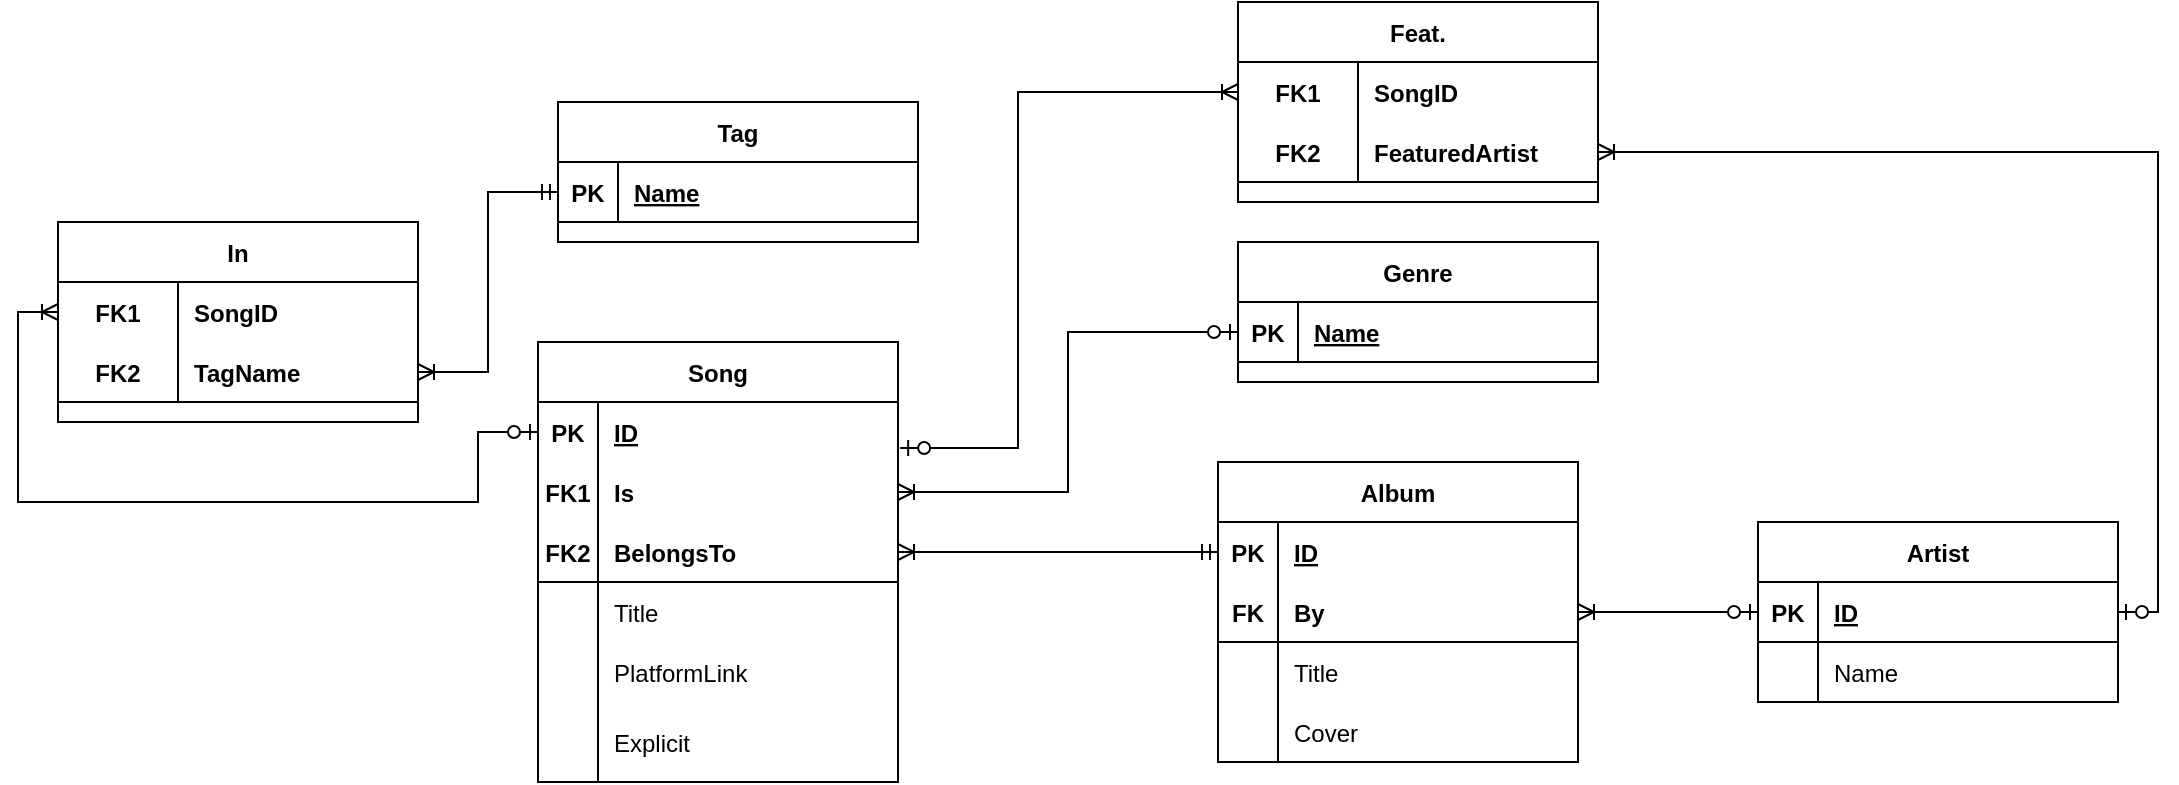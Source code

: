 <mxfile version="14.2.7" type="github">
  <diagram id="GehpX-4up-pixXtBfJGO" name="Page-1">
    <mxGraphModel dx="2249" dy="804" grid="1" gridSize="10" guides="1" tooltips="1" connect="1" arrows="1" fold="1" page="1" pageScale="1" pageWidth="827" pageHeight="1169" math="0" shadow="0">
      <root>
        <mxCell id="0" />
        <mxCell id="1" parent="0" />
        <mxCell id="szlnAQRs7JJET1JVOi-e-1" value="Artist" style="shape=table;startSize=30;container=1;collapsible=1;childLayout=tableLayout;fixedRows=1;rowLines=0;fontStyle=1;align=center;resizeLast=1;" vertex="1" parent="1">
          <mxGeometry x="620" y="320" width="180" height="90" as="geometry" />
        </mxCell>
        <mxCell id="szlnAQRs7JJET1JVOi-e-2" value="" style="shape=partialRectangle;collapsible=0;dropTarget=0;pointerEvents=0;fillColor=none;top=0;left=0;bottom=1;right=0;points=[[0,0.5],[1,0.5]];portConstraint=eastwest;" vertex="1" parent="szlnAQRs7JJET1JVOi-e-1">
          <mxGeometry y="30" width="180" height="30" as="geometry" />
        </mxCell>
        <mxCell id="szlnAQRs7JJET1JVOi-e-3" value="PK" style="shape=partialRectangle;connectable=0;fillColor=none;top=0;left=0;bottom=0;right=0;fontStyle=1;overflow=hidden;" vertex="1" parent="szlnAQRs7JJET1JVOi-e-2">
          <mxGeometry width="30" height="30" as="geometry" />
        </mxCell>
        <mxCell id="szlnAQRs7JJET1JVOi-e-4" value="ID" style="shape=partialRectangle;connectable=0;fillColor=none;top=0;left=0;bottom=0;right=0;align=left;spacingLeft=6;fontStyle=5;overflow=hidden;" vertex="1" parent="szlnAQRs7JJET1JVOi-e-2">
          <mxGeometry x="30" width="150" height="30" as="geometry" />
        </mxCell>
        <mxCell id="szlnAQRs7JJET1JVOi-e-5" value="" style="shape=partialRectangle;collapsible=0;dropTarget=0;pointerEvents=0;fillColor=none;top=0;left=0;bottom=0;right=0;points=[[0,0.5],[1,0.5]];portConstraint=eastwest;" vertex="1" parent="szlnAQRs7JJET1JVOi-e-1">
          <mxGeometry y="60" width="180" height="30" as="geometry" />
        </mxCell>
        <mxCell id="szlnAQRs7JJET1JVOi-e-6" value="" style="shape=partialRectangle;connectable=0;fillColor=none;top=0;left=0;bottom=0;right=0;editable=1;overflow=hidden;" vertex="1" parent="szlnAQRs7JJET1JVOi-e-5">
          <mxGeometry width="30" height="30" as="geometry" />
        </mxCell>
        <mxCell id="szlnAQRs7JJET1JVOi-e-7" value="Name" style="shape=partialRectangle;connectable=0;fillColor=none;top=0;left=0;bottom=0;right=0;align=left;spacingLeft=6;overflow=hidden;" vertex="1" parent="szlnAQRs7JJET1JVOi-e-5">
          <mxGeometry x="30" width="150" height="30" as="geometry" />
        </mxCell>
        <mxCell id="szlnAQRs7JJET1JVOi-e-14" value="Album" style="shape=table;startSize=30;container=1;collapsible=1;childLayout=tableLayout;fixedRows=1;rowLines=0;fontStyle=1;align=center;resizeLast=1;" vertex="1" parent="1">
          <mxGeometry x="350" y="290" width="180" height="150" as="geometry" />
        </mxCell>
        <mxCell id="szlnAQRs7JJET1JVOi-e-60" value="" style="shape=partialRectangle;collapsible=0;dropTarget=0;pointerEvents=0;fillColor=none;top=0;left=0;bottom=0;right=0;points=[[0,0.5],[1,0.5]];portConstraint=eastwest;fontStyle=1" vertex="1" parent="szlnAQRs7JJET1JVOi-e-14">
          <mxGeometry y="30" width="180" height="30" as="geometry" />
        </mxCell>
        <mxCell id="szlnAQRs7JJET1JVOi-e-61" value="PK" style="shape=partialRectangle;connectable=0;fillColor=none;top=0;left=0;bottom=0;right=0;fontStyle=1;overflow=hidden;" vertex="1" parent="szlnAQRs7JJET1JVOi-e-60">
          <mxGeometry width="30" height="30" as="geometry" />
        </mxCell>
        <mxCell id="szlnAQRs7JJET1JVOi-e-62" value="ID" style="shape=partialRectangle;connectable=0;fillColor=none;top=0;left=0;bottom=0;right=0;align=left;spacingLeft=6;fontStyle=5;overflow=hidden;" vertex="1" parent="szlnAQRs7JJET1JVOi-e-60">
          <mxGeometry x="30" width="150" height="30" as="geometry" />
        </mxCell>
        <mxCell id="szlnAQRs7JJET1JVOi-e-15" value="" style="shape=partialRectangle;collapsible=0;dropTarget=0;pointerEvents=0;fillColor=none;top=0;left=0;bottom=1;right=0;points=[[0,0.5],[1,0.5]];portConstraint=eastwest;" vertex="1" parent="szlnAQRs7JJET1JVOi-e-14">
          <mxGeometry y="60" width="180" height="30" as="geometry" />
        </mxCell>
        <mxCell id="szlnAQRs7JJET1JVOi-e-16" value="FK" style="shape=partialRectangle;connectable=0;fillColor=none;top=0;left=0;bottom=0;right=0;fontStyle=1;overflow=hidden;" vertex="1" parent="szlnAQRs7JJET1JVOi-e-15">
          <mxGeometry width="30" height="30" as="geometry" />
        </mxCell>
        <mxCell id="szlnAQRs7JJET1JVOi-e-17" value="By" style="shape=partialRectangle;connectable=0;fillColor=none;top=0;left=0;bottom=0;right=0;align=left;spacingLeft=6;fontStyle=1;overflow=hidden;" vertex="1" parent="szlnAQRs7JJET1JVOi-e-15">
          <mxGeometry x="30" width="150" height="30" as="geometry" />
        </mxCell>
        <mxCell id="szlnAQRs7JJET1JVOi-e-18" value="" style="shape=partialRectangle;collapsible=0;dropTarget=0;pointerEvents=0;fillColor=none;top=0;left=0;bottom=0;right=0;points=[[0,0.5],[1,0.5]];portConstraint=eastwest;" vertex="1" parent="szlnAQRs7JJET1JVOi-e-14">
          <mxGeometry y="90" width="180" height="30" as="geometry" />
        </mxCell>
        <mxCell id="szlnAQRs7JJET1JVOi-e-19" value="" style="shape=partialRectangle;connectable=0;fillColor=none;top=0;left=0;bottom=0;right=0;editable=1;overflow=hidden;" vertex="1" parent="szlnAQRs7JJET1JVOi-e-18">
          <mxGeometry width="30" height="30" as="geometry" />
        </mxCell>
        <mxCell id="szlnAQRs7JJET1JVOi-e-20" value="Title" style="shape=partialRectangle;connectable=0;fillColor=none;top=0;left=0;bottom=0;right=0;align=left;spacingLeft=6;overflow=hidden;" vertex="1" parent="szlnAQRs7JJET1JVOi-e-18">
          <mxGeometry x="30" width="150" height="30" as="geometry" />
        </mxCell>
        <mxCell id="szlnAQRs7JJET1JVOi-e-21" value="" style="shape=partialRectangle;collapsible=0;dropTarget=0;pointerEvents=0;fillColor=none;top=0;left=0;bottom=0;right=0;points=[[0,0.5],[1,0.5]];portConstraint=eastwest;" vertex="1" parent="szlnAQRs7JJET1JVOi-e-14">
          <mxGeometry y="120" width="180" height="30" as="geometry" />
        </mxCell>
        <mxCell id="szlnAQRs7JJET1JVOi-e-22" value="" style="shape=partialRectangle;connectable=0;fillColor=none;top=0;left=0;bottom=0;right=0;editable=1;overflow=hidden;" vertex="1" parent="szlnAQRs7JJET1JVOi-e-21">
          <mxGeometry width="30" height="30" as="geometry" />
        </mxCell>
        <mxCell id="szlnAQRs7JJET1JVOi-e-23" value="Cover" style="shape=partialRectangle;connectable=0;fillColor=none;top=0;left=0;bottom=0;right=0;align=left;spacingLeft=6;overflow=hidden;" vertex="1" parent="szlnAQRs7JJET1JVOi-e-21">
          <mxGeometry x="30" width="150" height="30" as="geometry" />
        </mxCell>
        <mxCell id="szlnAQRs7JJET1JVOi-e-28" value="Genre" style="shape=table;startSize=30;container=1;collapsible=1;childLayout=tableLayout;fixedRows=1;rowLines=0;fontStyle=1;align=center;resizeLast=1;" vertex="1" parent="1">
          <mxGeometry x="360" y="180" width="180" height="70" as="geometry" />
        </mxCell>
        <mxCell id="szlnAQRs7JJET1JVOi-e-29" value="" style="shape=partialRectangle;collapsible=0;dropTarget=0;pointerEvents=0;fillColor=none;top=0;left=0;bottom=1;right=0;points=[[0,0.5],[1,0.5]];portConstraint=eastwest;" vertex="1" parent="szlnAQRs7JJET1JVOi-e-28">
          <mxGeometry y="30" width="180" height="30" as="geometry" />
        </mxCell>
        <mxCell id="szlnAQRs7JJET1JVOi-e-30" value="PK" style="shape=partialRectangle;connectable=0;fillColor=none;top=0;left=0;bottom=0;right=0;fontStyle=1;overflow=hidden;" vertex="1" parent="szlnAQRs7JJET1JVOi-e-29">
          <mxGeometry width="30" height="30" as="geometry" />
        </mxCell>
        <mxCell id="szlnAQRs7JJET1JVOi-e-31" value="Name" style="shape=partialRectangle;connectable=0;fillColor=none;top=0;left=0;bottom=0;right=0;align=left;spacingLeft=6;fontStyle=5;overflow=hidden;" vertex="1" parent="szlnAQRs7JJET1JVOi-e-29">
          <mxGeometry x="30" width="150" height="30" as="geometry" />
        </mxCell>
        <mxCell id="szlnAQRs7JJET1JVOi-e-41" value="Song" style="shape=table;startSize=30;container=1;collapsible=1;childLayout=tableLayout;fixedRows=1;rowLines=0;fontStyle=1;align=center;resizeLast=1;" vertex="1" parent="1">
          <mxGeometry x="10" y="230" width="180" height="220" as="geometry" />
        </mxCell>
        <mxCell id="szlnAQRs7JJET1JVOi-e-66" value="" style="shape=partialRectangle;collapsible=0;dropTarget=0;pointerEvents=0;fillColor=none;top=0;left=0;bottom=0;right=0;points=[[0,0.5],[1,0.5]];portConstraint=eastwest;" vertex="1" parent="szlnAQRs7JJET1JVOi-e-41">
          <mxGeometry y="30" width="180" height="30" as="geometry" />
        </mxCell>
        <mxCell id="szlnAQRs7JJET1JVOi-e-67" value="PK" style="shape=partialRectangle;connectable=0;fillColor=none;top=0;left=0;bottom=0;right=0;fontStyle=1;overflow=hidden;" vertex="1" parent="szlnAQRs7JJET1JVOi-e-66">
          <mxGeometry width="30" height="30" as="geometry" />
        </mxCell>
        <mxCell id="szlnAQRs7JJET1JVOi-e-68" value="ID" style="shape=partialRectangle;connectable=0;fillColor=none;top=0;left=0;bottom=0;right=0;align=left;spacingLeft=6;fontStyle=5;overflow=hidden;" vertex="1" parent="szlnAQRs7JJET1JVOi-e-66">
          <mxGeometry x="30" width="150" height="30" as="geometry" />
        </mxCell>
        <mxCell id="szlnAQRs7JJET1JVOi-e-71" value="" style="shape=partialRectangle;collapsible=0;dropTarget=0;pointerEvents=0;fillColor=none;top=0;left=0;bottom=0;right=0;points=[[0,0.5],[1,0.5]];portConstraint=eastwest;" vertex="1" parent="szlnAQRs7JJET1JVOi-e-41">
          <mxGeometry y="60" width="180" height="30" as="geometry" />
        </mxCell>
        <mxCell id="szlnAQRs7JJET1JVOi-e-72" value="FK1" style="shape=partialRectangle;connectable=0;fillColor=none;top=0;left=0;bottom=0;right=0;fontStyle=1;overflow=hidden;" vertex="1" parent="szlnAQRs7JJET1JVOi-e-71">
          <mxGeometry width="30" height="30" as="geometry" />
        </mxCell>
        <mxCell id="szlnAQRs7JJET1JVOi-e-73" value="Is" style="shape=partialRectangle;connectable=0;fillColor=none;top=0;left=0;bottom=0;right=0;align=left;spacingLeft=6;fontStyle=1;overflow=hidden;" vertex="1" parent="szlnAQRs7JJET1JVOi-e-71">
          <mxGeometry x="30" width="150" height="30" as="geometry" />
        </mxCell>
        <mxCell id="szlnAQRs7JJET1JVOi-e-42" value="" style="shape=partialRectangle;collapsible=0;dropTarget=0;pointerEvents=0;fillColor=none;top=0;left=0;bottom=1;right=0;points=[[0,0.5],[1,0.5]];portConstraint=eastwest;" vertex="1" parent="szlnAQRs7JJET1JVOi-e-41">
          <mxGeometry y="90" width="180" height="30" as="geometry" />
        </mxCell>
        <mxCell id="szlnAQRs7JJET1JVOi-e-43" value="FK2" style="shape=partialRectangle;connectable=0;fillColor=none;top=0;left=0;bottom=0;right=0;fontStyle=1;overflow=hidden;" vertex="1" parent="szlnAQRs7JJET1JVOi-e-42">
          <mxGeometry width="30" height="30" as="geometry" />
        </mxCell>
        <mxCell id="szlnAQRs7JJET1JVOi-e-44" value="BelongsTo" style="shape=partialRectangle;connectable=0;fillColor=none;top=0;left=0;bottom=0;right=0;align=left;spacingLeft=6;fontStyle=1;overflow=hidden;" vertex="1" parent="szlnAQRs7JJET1JVOi-e-42">
          <mxGeometry x="30" width="150" height="30" as="geometry" />
        </mxCell>
        <mxCell id="szlnAQRs7JJET1JVOi-e-45" value="" style="shape=partialRectangle;collapsible=0;dropTarget=0;pointerEvents=0;fillColor=none;top=0;left=0;bottom=0;right=0;points=[[0,0.5],[1,0.5]];portConstraint=eastwest;" vertex="1" parent="szlnAQRs7JJET1JVOi-e-41">
          <mxGeometry y="120" width="180" height="30" as="geometry" />
        </mxCell>
        <mxCell id="szlnAQRs7JJET1JVOi-e-46" value="" style="shape=partialRectangle;connectable=0;fillColor=none;top=0;left=0;bottom=0;right=0;editable=1;overflow=hidden;" vertex="1" parent="szlnAQRs7JJET1JVOi-e-45">
          <mxGeometry width="30" height="30" as="geometry" />
        </mxCell>
        <mxCell id="szlnAQRs7JJET1JVOi-e-47" value="Title" style="shape=partialRectangle;connectable=0;fillColor=none;top=0;left=0;bottom=0;right=0;align=left;spacingLeft=6;overflow=hidden;" vertex="1" parent="szlnAQRs7JJET1JVOi-e-45">
          <mxGeometry x="30" width="150" height="30" as="geometry" />
        </mxCell>
        <mxCell id="szlnAQRs7JJET1JVOi-e-48" value="" style="shape=partialRectangle;collapsible=0;dropTarget=0;pointerEvents=0;fillColor=none;top=0;left=0;bottom=0;right=0;points=[[0,0.5],[1,0.5]];portConstraint=eastwest;" vertex="1" parent="szlnAQRs7JJET1JVOi-e-41">
          <mxGeometry y="150" width="180" height="30" as="geometry" />
        </mxCell>
        <mxCell id="szlnAQRs7JJET1JVOi-e-49" value="" style="shape=partialRectangle;connectable=0;fillColor=none;top=0;left=0;bottom=0;right=0;editable=1;overflow=hidden;" vertex="1" parent="szlnAQRs7JJET1JVOi-e-48">
          <mxGeometry width="30" height="30" as="geometry" />
        </mxCell>
        <mxCell id="szlnAQRs7JJET1JVOi-e-50" value="PlatformLink" style="shape=partialRectangle;connectable=0;fillColor=none;top=0;left=0;bottom=0;right=0;align=left;spacingLeft=6;overflow=hidden;" vertex="1" parent="szlnAQRs7JJET1JVOi-e-48">
          <mxGeometry x="30" width="150" height="30" as="geometry" />
        </mxCell>
        <mxCell id="szlnAQRs7JJET1JVOi-e-51" value="" style="shape=partialRectangle;collapsible=0;dropTarget=0;pointerEvents=0;fillColor=none;top=0;left=0;bottom=0;right=0;points=[[0,0.5],[1,0.5]];portConstraint=eastwest;" vertex="1" parent="szlnAQRs7JJET1JVOi-e-41">
          <mxGeometry y="180" width="180" height="40" as="geometry" />
        </mxCell>
        <mxCell id="szlnAQRs7JJET1JVOi-e-52" value="" style="shape=partialRectangle;connectable=0;fillColor=none;top=0;left=0;bottom=0;right=0;editable=1;overflow=hidden;" vertex="1" parent="szlnAQRs7JJET1JVOi-e-51">
          <mxGeometry width="30" height="40" as="geometry" />
        </mxCell>
        <mxCell id="szlnAQRs7JJET1JVOi-e-53" value="Explicit" style="shape=partialRectangle;connectable=0;fillColor=none;top=0;left=0;bottom=0;right=0;align=left;spacingLeft=6;overflow=hidden;" vertex="1" parent="szlnAQRs7JJET1JVOi-e-51">
          <mxGeometry x="30" width="150" height="40" as="geometry" />
        </mxCell>
        <mxCell id="szlnAQRs7JJET1JVOi-e-54" value="Tag" style="shape=table;startSize=30;container=1;collapsible=1;childLayout=tableLayout;fixedRows=1;rowLines=0;fontStyle=1;align=center;resizeLast=1;" vertex="1" parent="1">
          <mxGeometry x="20" y="110" width="180" height="70" as="geometry" />
        </mxCell>
        <mxCell id="szlnAQRs7JJET1JVOi-e-55" value="" style="shape=partialRectangle;collapsible=0;dropTarget=0;pointerEvents=0;fillColor=none;top=0;left=0;bottom=1;right=0;points=[[0,0.5],[1,0.5]];portConstraint=eastwest;" vertex="1" parent="szlnAQRs7JJET1JVOi-e-54">
          <mxGeometry y="30" width="180" height="30" as="geometry" />
        </mxCell>
        <mxCell id="szlnAQRs7JJET1JVOi-e-56" value="PK" style="shape=partialRectangle;connectable=0;fillColor=none;top=0;left=0;bottom=0;right=0;fontStyle=1;overflow=hidden;" vertex="1" parent="szlnAQRs7JJET1JVOi-e-55">
          <mxGeometry width="30" height="30" as="geometry" />
        </mxCell>
        <mxCell id="szlnAQRs7JJET1JVOi-e-57" value="Name" style="shape=partialRectangle;connectable=0;fillColor=none;top=0;left=0;bottom=0;right=0;align=left;spacingLeft=6;fontStyle=5;overflow=hidden;" vertex="1" parent="szlnAQRs7JJET1JVOi-e-55">
          <mxGeometry x="30" width="150" height="30" as="geometry" />
        </mxCell>
        <mxCell id="szlnAQRs7JJET1JVOi-e-63" style="edgeStyle=orthogonalEdgeStyle;rounded=0;orthogonalLoop=1;jettySize=auto;html=1;endArrow=ERzeroToOne;endFill=1;startArrow=ERoneToMany;startFill=0;entryX=0;entryY=0.5;entryDx=0;entryDy=0;exitX=1;exitY=0.5;exitDx=0;exitDy=0;" edge="1" parent="1" source="szlnAQRs7JJET1JVOi-e-15" target="szlnAQRs7JJET1JVOi-e-2">
          <mxGeometry relative="1" as="geometry">
            <mxPoint x="590" y="290" as="sourcePoint" />
            <mxPoint x="570" y="370" as="targetPoint" />
          </mxGeometry>
        </mxCell>
        <mxCell id="szlnAQRs7JJET1JVOi-e-69" style="edgeStyle=orthogonalEdgeStyle;rounded=0;orthogonalLoop=1;jettySize=auto;html=1;startArrow=ERoneToMany;startFill=0;endArrow=ERmandOne;endFill=0;entryX=0;entryY=0.5;entryDx=0;entryDy=0;exitX=1;exitY=0.5;exitDx=0;exitDy=0;" edge="1" parent="1" source="szlnAQRs7JJET1JVOi-e-42" target="szlnAQRs7JJET1JVOi-e-60">
          <mxGeometry relative="1" as="geometry">
            <mxPoint x="250" y="460" as="targetPoint" />
            <mxPoint x="290" y="250" as="sourcePoint" />
            <Array as="points">
              <mxPoint x="340" y="335" />
              <mxPoint x="340" y="335" />
            </Array>
          </mxGeometry>
        </mxCell>
        <mxCell id="szlnAQRs7JJET1JVOi-e-77" style="edgeStyle=orthogonalEdgeStyle;rounded=0;orthogonalLoop=1;jettySize=auto;html=1;exitX=1;exitY=0.5;exitDx=0;exitDy=0;startArrow=ERoneToMany;startFill=0;endArrow=ERzeroToOne;endFill=1;" edge="1" parent="1" source="szlnAQRs7JJET1JVOi-e-71" target="szlnAQRs7JJET1JVOi-e-29">
          <mxGeometry relative="1" as="geometry" />
        </mxCell>
        <mxCell id="szlnAQRs7JJET1JVOi-e-78" value="Feat." style="shape=table;startSize=30;container=1;collapsible=1;childLayout=tableLayout;fixedRows=1;rowLines=0;fontStyle=1;align=center;resizeLast=1;" vertex="1" parent="1">
          <mxGeometry x="360" y="60" width="180" height="100" as="geometry" />
        </mxCell>
        <mxCell id="szlnAQRs7JJET1JVOi-e-79" value="" style="shape=partialRectangle;collapsible=0;dropTarget=0;pointerEvents=0;fillColor=none;top=0;left=0;bottom=0;right=0;points=[[0,0.5],[1,0.5]];portConstraint=eastwest;" vertex="1" parent="szlnAQRs7JJET1JVOi-e-78">
          <mxGeometry y="30" width="180" height="30" as="geometry" />
        </mxCell>
        <mxCell id="szlnAQRs7JJET1JVOi-e-80" value="FK1" style="shape=partialRectangle;connectable=0;fillColor=none;top=0;left=0;bottom=0;right=0;fontStyle=1;overflow=hidden;" vertex="1" parent="szlnAQRs7JJET1JVOi-e-79">
          <mxGeometry width="60" height="30" as="geometry" />
        </mxCell>
        <mxCell id="szlnAQRs7JJET1JVOi-e-81" value="SongID" style="shape=partialRectangle;connectable=0;fillColor=none;top=0;left=0;bottom=0;right=0;align=left;spacingLeft=6;fontStyle=1;overflow=hidden;" vertex="1" parent="szlnAQRs7JJET1JVOi-e-79">
          <mxGeometry x="60" width="120" height="30" as="geometry" />
        </mxCell>
        <mxCell id="szlnAQRs7JJET1JVOi-e-82" value="" style="shape=partialRectangle;collapsible=0;dropTarget=0;pointerEvents=0;fillColor=none;top=0;left=0;bottom=1;right=0;points=[[0,0.5],[1,0.5]];portConstraint=eastwest;" vertex="1" parent="szlnAQRs7JJET1JVOi-e-78">
          <mxGeometry y="60" width="180" height="30" as="geometry" />
        </mxCell>
        <mxCell id="szlnAQRs7JJET1JVOi-e-83" value="FK2" style="shape=partialRectangle;connectable=0;fillColor=none;top=0;left=0;bottom=0;right=0;fontStyle=1;overflow=hidden;" vertex="1" parent="szlnAQRs7JJET1JVOi-e-82">
          <mxGeometry width="60" height="30" as="geometry" />
        </mxCell>
        <mxCell id="szlnAQRs7JJET1JVOi-e-84" value="FeaturedArtist" style="shape=partialRectangle;connectable=0;fillColor=none;top=0;left=0;bottom=0;right=0;align=left;spacingLeft=6;fontStyle=1;overflow=hidden;" vertex="1" parent="szlnAQRs7JJET1JVOi-e-82">
          <mxGeometry x="60" width="120" height="30" as="geometry" />
        </mxCell>
        <mxCell id="szlnAQRs7JJET1JVOi-e-91" style="edgeStyle=orthogonalEdgeStyle;rounded=0;orthogonalLoop=1;jettySize=auto;html=1;exitX=1.006;exitY=0.767;exitDx=0;exitDy=0;startArrow=ERzeroToOne;startFill=1;endArrow=ERoneToMany;endFill=0;entryX=0;entryY=0.5;entryDx=0;entryDy=0;exitPerimeter=0;" edge="1" parent="1" source="szlnAQRs7JJET1JVOi-e-66" target="szlnAQRs7JJET1JVOi-e-79">
          <mxGeometry relative="1" as="geometry">
            <mxPoint x="-10" y="-250" as="targetPoint" />
            <Array as="points">
              <mxPoint x="250" y="283" />
              <mxPoint x="250" y="105" />
            </Array>
          </mxGeometry>
        </mxCell>
        <mxCell id="szlnAQRs7JJET1JVOi-e-92" style="edgeStyle=orthogonalEdgeStyle;rounded=0;orthogonalLoop=1;jettySize=auto;html=1;exitX=1;exitY=0.5;exitDx=0;exitDy=0;entryX=1;entryY=0.5;entryDx=0;entryDy=0;startArrow=ERoneToMany;startFill=0;endArrow=ERzeroToOne;endFill=1;" edge="1" parent="1" source="szlnAQRs7JJET1JVOi-e-82" target="szlnAQRs7JJET1JVOi-e-1">
          <mxGeometry relative="1" as="geometry" />
        </mxCell>
        <mxCell id="szlnAQRs7JJET1JVOi-e-93" value="In" style="shape=table;startSize=30;container=1;collapsible=1;childLayout=tableLayout;fixedRows=1;rowLines=0;fontStyle=1;align=center;resizeLast=1;" vertex="1" parent="1">
          <mxGeometry x="-230" y="170" width="180" height="100" as="geometry" />
        </mxCell>
        <mxCell id="szlnAQRs7JJET1JVOi-e-94" value="" style="shape=partialRectangle;collapsible=0;dropTarget=0;pointerEvents=0;fillColor=none;top=0;left=0;bottom=0;right=0;points=[[0,0.5],[1,0.5]];portConstraint=eastwest;" vertex="1" parent="szlnAQRs7JJET1JVOi-e-93">
          <mxGeometry y="30" width="180" height="30" as="geometry" />
        </mxCell>
        <mxCell id="szlnAQRs7JJET1JVOi-e-95" value="FK1" style="shape=partialRectangle;connectable=0;fillColor=none;top=0;left=0;bottom=0;right=0;fontStyle=1;overflow=hidden;" vertex="1" parent="szlnAQRs7JJET1JVOi-e-94">
          <mxGeometry width="60" height="30" as="geometry" />
        </mxCell>
        <mxCell id="szlnAQRs7JJET1JVOi-e-96" value="SongID" style="shape=partialRectangle;connectable=0;fillColor=none;top=0;left=0;bottom=0;right=0;align=left;spacingLeft=6;fontStyle=1;overflow=hidden;" vertex="1" parent="szlnAQRs7JJET1JVOi-e-94">
          <mxGeometry x="60" width="120" height="30" as="geometry" />
        </mxCell>
        <mxCell id="szlnAQRs7JJET1JVOi-e-97" value="" style="shape=partialRectangle;collapsible=0;dropTarget=0;pointerEvents=0;fillColor=none;top=0;left=0;bottom=1;right=0;points=[[0,0.5],[1,0.5]];portConstraint=eastwest;" vertex="1" parent="szlnAQRs7JJET1JVOi-e-93">
          <mxGeometry y="60" width="180" height="30" as="geometry" />
        </mxCell>
        <mxCell id="szlnAQRs7JJET1JVOi-e-98" value="FK2" style="shape=partialRectangle;connectable=0;fillColor=none;top=0;left=0;bottom=0;right=0;fontStyle=1;overflow=hidden;" vertex="1" parent="szlnAQRs7JJET1JVOi-e-97">
          <mxGeometry width="60" height="30" as="geometry" />
        </mxCell>
        <mxCell id="szlnAQRs7JJET1JVOi-e-99" value="TagName" style="shape=partialRectangle;connectable=0;fillColor=none;top=0;left=0;bottom=0;right=0;align=left;spacingLeft=6;fontStyle=1;overflow=hidden;" vertex="1" parent="szlnAQRs7JJET1JVOi-e-97">
          <mxGeometry x="60" width="120" height="30" as="geometry" />
        </mxCell>
        <mxCell id="szlnAQRs7JJET1JVOi-e-106" style="edgeStyle=orthogonalEdgeStyle;rounded=0;orthogonalLoop=1;jettySize=auto;html=1;exitX=0;exitY=0.5;exitDx=0;exitDy=0;entryX=0;entryY=0.5;entryDx=0;entryDy=0;startArrow=ERoneToMany;startFill=0;endArrow=ERzeroToOne;endFill=1;" edge="1" parent="1" source="szlnAQRs7JJET1JVOi-e-94" target="szlnAQRs7JJET1JVOi-e-66">
          <mxGeometry relative="1" as="geometry">
            <Array as="points">
              <mxPoint x="-250" y="215" />
              <mxPoint x="-250" y="310" />
              <mxPoint x="-20" y="310" />
              <mxPoint x="-20" y="275" />
            </Array>
          </mxGeometry>
        </mxCell>
        <mxCell id="szlnAQRs7JJET1JVOi-e-107" style="edgeStyle=orthogonalEdgeStyle;rounded=0;orthogonalLoop=1;jettySize=auto;html=1;exitX=1;exitY=0.5;exitDx=0;exitDy=0;entryX=0;entryY=0.5;entryDx=0;entryDy=0;startArrow=ERoneToMany;startFill=0;endArrow=ERmandOne;endFill=0;" edge="1" parent="1" source="szlnAQRs7JJET1JVOi-e-97" target="szlnAQRs7JJET1JVOi-e-55">
          <mxGeometry relative="1" as="geometry" />
        </mxCell>
      </root>
    </mxGraphModel>
  </diagram>
</mxfile>
